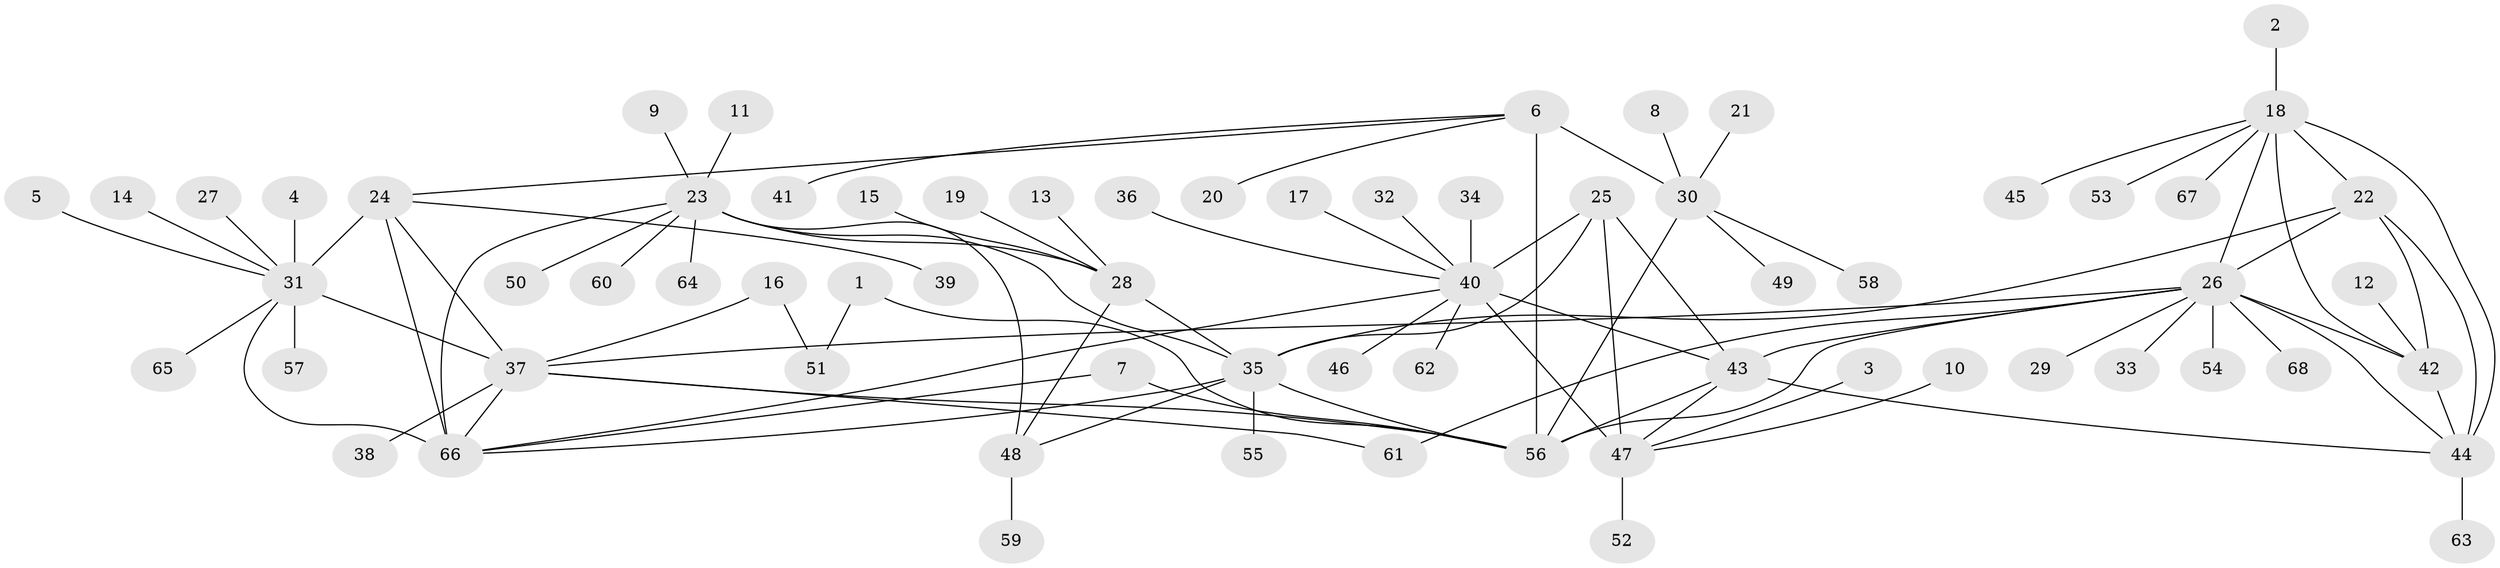 // original degree distribution, {5: 0.007518796992481203, 15: 0.007518796992481203, 11: 0.007518796992481203, 9: 0.022556390977443608, 7: 0.03759398496240601, 8: 0.05263157894736842, 10: 0.03759398496240601, 12: 0.015037593984962405, 6: 0.03759398496240601, 3: 0.03007518796992481, 1: 0.5338345864661654, 2: 0.21052631578947367}
// Generated by graph-tools (version 1.1) at 2025/02/03/09/25 03:02:41]
// undirected, 68 vertices, 95 edges
graph export_dot {
graph [start="1"]
  node [color=gray90,style=filled];
  1;
  2;
  3;
  4;
  5;
  6;
  7;
  8;
  9;
  10;
  11;
  12;
  13;
  14;
  15;
  16;
  17;
  18;
  19;
  20;
  21;
  22;
  23;
  24;
  25;
  26;
  27;
  28;
  29;
  30;
  31;
  32;
  33;
  34;
  35;
  36;
  37;
  38;
  39;
  40;
  41;
  42;
  43;
  44;
  45;
  46;
  47;
  48;
  49;
  50;
  51;
  52;
  53;
  54;
  55;
  56;
  57;
  58;
  59;
  60;
  61;
  62;
  63;
  64;
  65;
  66;
  67;
  68;
  1 -- 51 [weight=1.0];
  1 -- 56 [weight=1.0];
  2 -- 18 [weight=1.0];
  3 -- 47 [weight=1.0];
  4 -- 31 [weight=1.0];
  5 -- 31 [weight=1.0];
  6 -- 20 [weight=1.0];
  6 -- 24 [weight=1.0];
  6 -- 30 [weight=4.0];
  6 -- 41 [weight=1.0];
  6 -- 56 [weight=4.0];
  7 -- 56 [weight=1.0];
  7 -- 66 [weight=1.0];
  8 -- 30 [weight=1.0];
  9 -- 23 [weight=1.0];
  10 -- 47 [weight=1.0];
  11 -- 23 [weight=1.0];
  12 -- 42 [weight=1.0];
  13 -- 28 [weight=1.0];
  14 -- 31 [weight=1.0];
  15 -- 28 [weight=1.0];
  16 -- 37 [weight=1.0];
  16 -- 51 [weight=1.0];
  17 -- 40 [weight=1.0];
  18 -- 22 [weight=2.0];
  18 -- 26 [weight=1.0];
  18 -- 42 [weight=1.0];
  18 -- 44 [weight=1.0];
  18 -- 45 [weight=1.0];
  18 -- 53 [weight=1.0];
  18 -- 67 [weight=1.0];
  19 -- 28 [weight=1.0];
  21 -- 30 [weight=1.0];
  22 -- 26 [weight=2.0];
  22 -- 35 [weight=1.0];
  22 -- 42 [weight=2.0];
  22 -- 44 [weight=2.0];
  23 -- 28 [weight=3.0];
  23 -- 35 [weight=3.0];
  23 -- 48 [weight=3.0];
  23 -- 50 [weight=1.0];
  23 -- 60 [weight=1.0];
  23 -- 64 [weight=1.0];
  23 -- 66 [weight=1.0];
  24 -- 31 [weight=4.0];
  24 -- 37 [weight=2.0];
  24 -- 39 [weight=1.0];
  24 -- 66 [weight=3.0];
  25 -- 35 [weight=1.0];
  25 -- 40 [weight=3.0];
  25 -- 43 [weight=1.0];
  25 -- 47 [weight=1.0];
  26 -- 29 [weight=1.0];
  26 -- 33 [weight=1.0];
  26 -- 37 [weight=1.0];
  26 -- 42 [weight=1.0];
  26 -- 43 [weight=1.0];
  26 -- 44 [weight=1.0];
  26 -- 54 [weight=1.0];
  26 -- 56 [weight=1.0];
  26 -- 61 [weight=1.0];
  26 -- 68 [weight=1.0];
  27 -- 31 [weight=1.0];
  28 -- 35 [weight=1.0];
  28 -- 48 [weight=1.0];
  30 -- 49 [weight=1.0];
  30 -- 56 [weight=4.0];
  30 -- 58 [weight=1.0];
  31 -- 37 [weight=2.0];
  31 -- 57 [weight=1.0];
  31 -- 65 [weight=1.0];
  31 -- 66 [weight=2.0];
  32 -- 40 [weight=1.0];
  34 -- 40 [weight=1.0];
  35 -- 48 [weight=1.0];
  35 -- 55 [weight=1.0];
  35 -- 56 [weight=2.0];
  35 -- 66 [weight=1.0];
  36 -- 40 [weight=1.0];
  37 -- 38 [weight=1.0];
  37 -- 56 [weight=1.0];
  37 -- 61 [weight=1.0];
  37 -- 66 [weight=1.0];
  40 -- 43 [weight=3.0];
  40 -- 46 [weight=1.0];
  40 -- 47 [weight=3.0];
  40 -- 62 [weight=1.0];
  40 -- 66 [weight=1.0];
  42 -- 44 [weight=1.0];
  43 -- 44 [weight=1.0];
  43 -- 47 [weight=1.0];
  43 -- 56 [weight=1.0];
  44 -- 63 [weight=1.0];
  47 -- 52 [weight=1.0];
  48 -- 59 [weight=1.0];
}
